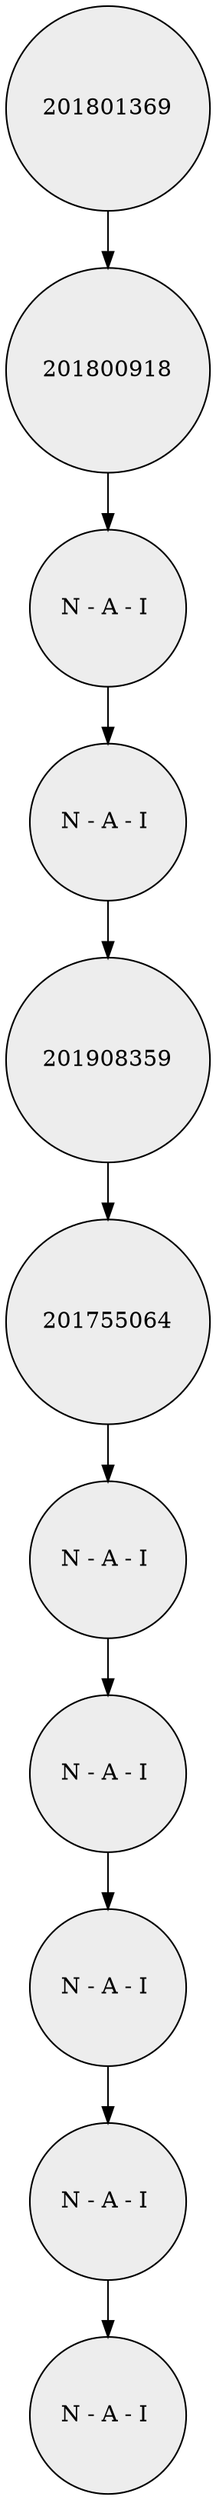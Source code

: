 digraph G { 
rankdir=TB; 
node [shape = circle, color=black , style=filled, fillcolor=gray93];
nodo0[ label="201801369"]; 
nodo1[ label="201800918"]; 
nodo0->nodo1
nodo2[ label="N - A - I "]; 
nodo1->nodo2
nodo3[ label="N - A - I "]; 
nodo2->nodo3
nodo4[ label="201908359"]; 
nodo3->nodo4
nodo5[ label="201755064"]; 
nodo4->nodo5
nodo6[ label="N - A - I "]; 
nodo5->nodo6
nodo7[ label="N - A - I "]; 
nodo6->nodo7
nodo8[ label="N - A - I "]; 
nodo7->nodo8
nodo9[ label="N - A - I "]; 
nodo8->nodo9
nodo10[ label="N - A - I "]; 
nodo9->nodo10
} 
